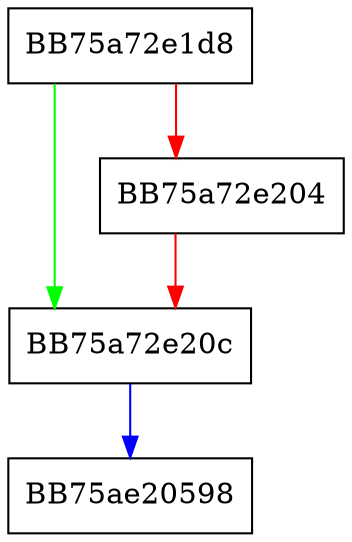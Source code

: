 digraph GetErrorData {
  node [shape="box"];
  graph [splines=ortho];
  BB75a72e1d8 -> BB75a72e20c [color="green"];
  BB75a72e1d8 -> BB75a72e204 [color="red"];
  BB75a72e204 -> BB75a72e20c [color="red"];
  BB75a72e20c -> BB75ae20598 [color="blue"];
}